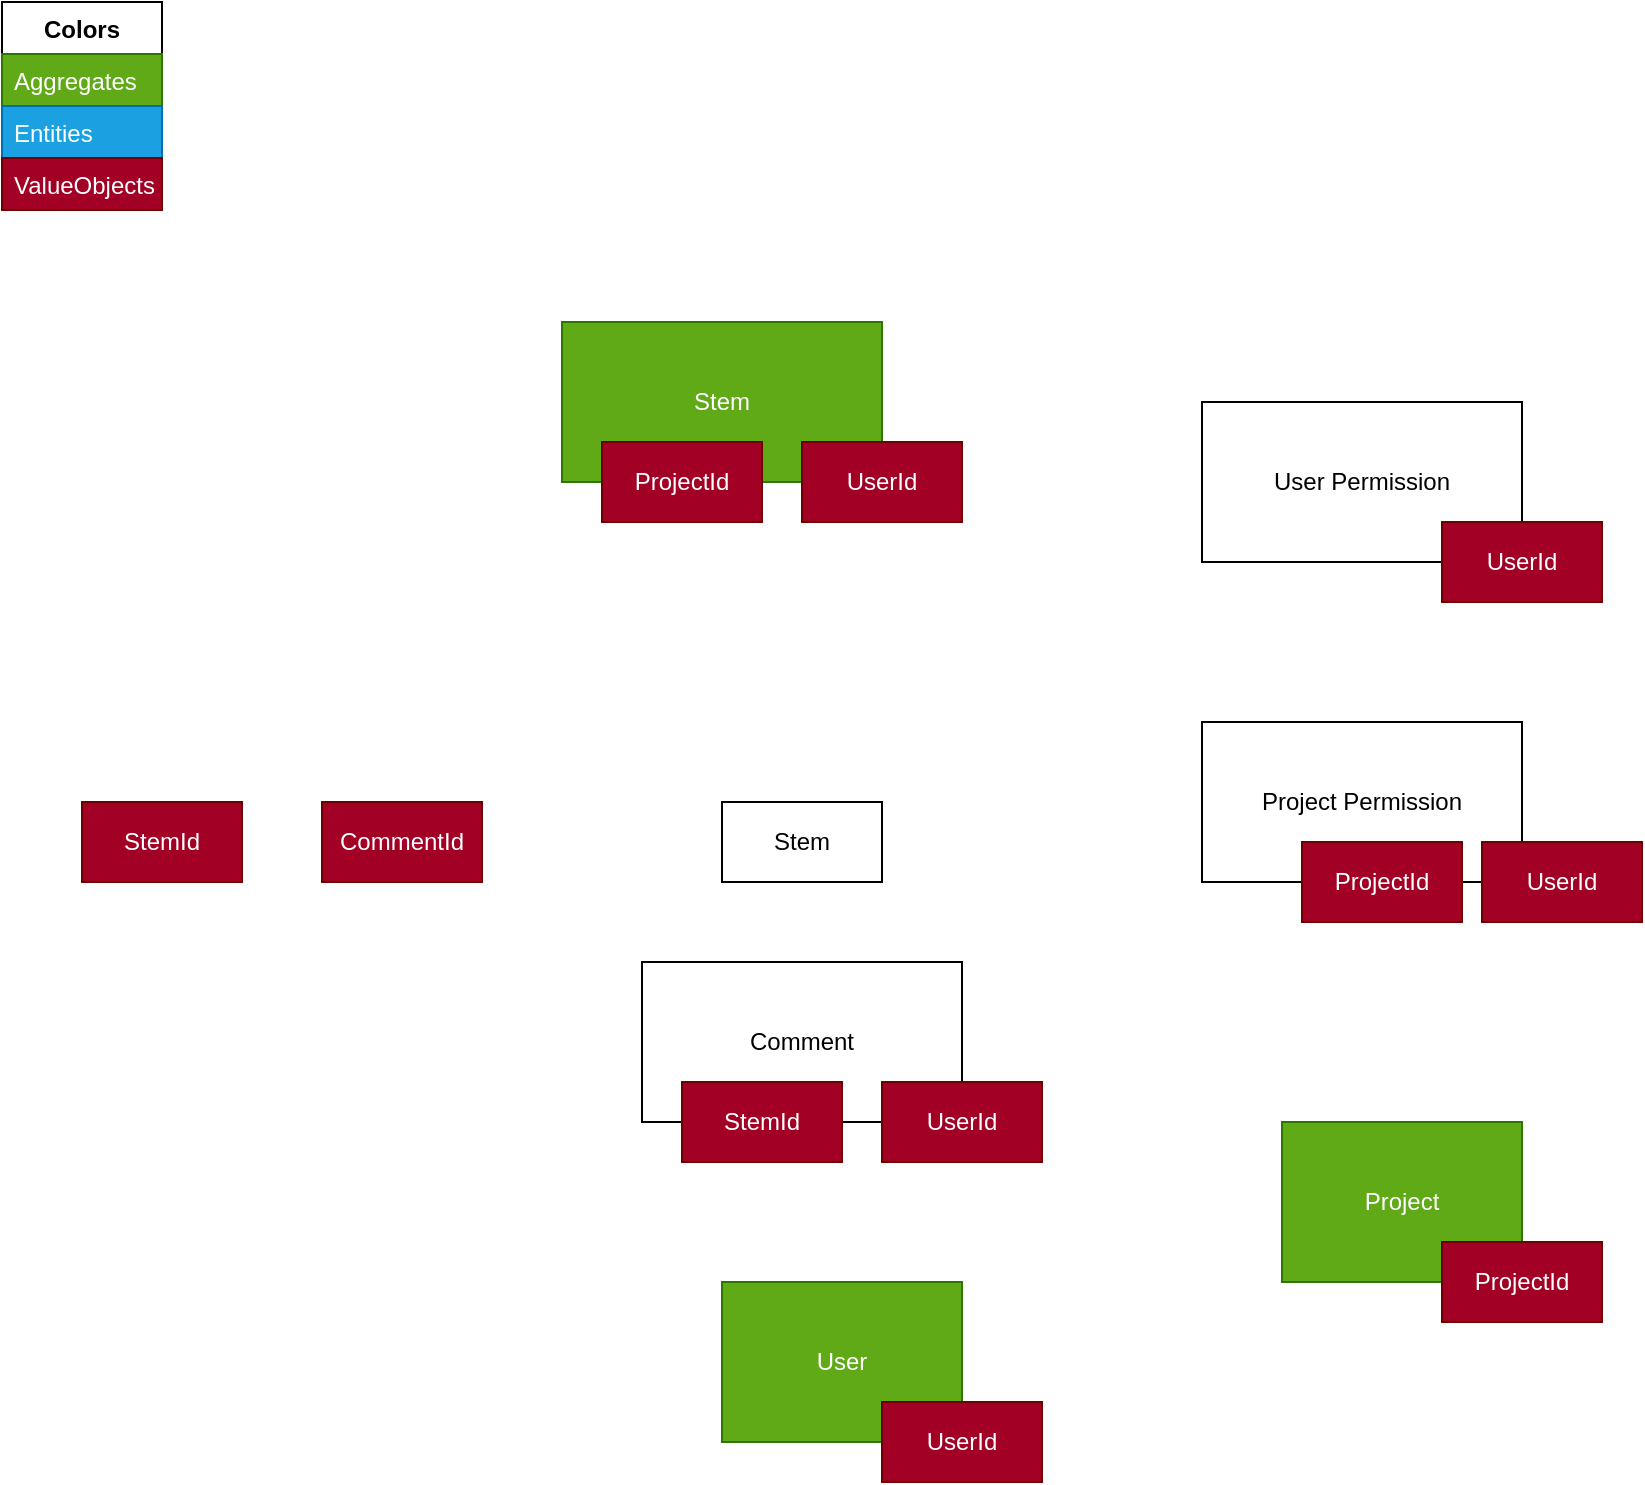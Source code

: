 <mxfile version="22.0.2" type="device">
  <diagram name="Models" id="WYT7OtJVdM4RkX-9vIDl">
    <mxGraphModel dx="1079" dy="437" grid="1" gridSize="10" guides="1" tooltips="1" connect="1" arrows="1" fold="1" page="1" pageScale="1" pageWidth="1654" pageHeight="1169" math="0" shadow="0">
      <root>
        <mxCell id="0" />
        <mxCell id="1" parent="0" />
        <mxCell id="ZUO0FYBiB_VbfUFg6vjV-2" value="Colors" style="swimlane;fontStyle=1;align=center;verticalAlign=top;childLayout=stackLayout;horizontal=1;startSize=26;horizontalStack=0;resizeParent=1;resizeParentMax=0;resizeLast=0;collapsible=1;marginBottom=0;whiteSpace=wrap;html=1;" vertex="1" parent="1">
          <mxGeometry x="80" y="40" width="80" height="104" as="geometry" />
        </mxCell>
        <mxCell id="ZUO0FYBiB_VbfUFg6vjV-3" value="Aggregates" style="text;strokeColor=#2D7600;fillColor=#60a917;align=left;verticalAlign=top;spacingLeft=4;spacingRight=4;overflow=hidden;rotatable=0;points=[[0,0.5],[1,0.5]];portConstraint=eastwest;whiteSpace=wrap;html=1;fontColor=#ffffff;" vertex="1" parent="ZUO0FYBiB_VbfUFg6vjV-2">
          <mxGeometry y="26" width="80" height="26" as="geometry" />
        </mxCell>
        <mxCell id="ZUO0FYBiB_VbfUFg6vjV-5" value="Entities" style="text;strokeColor=#006EAF;fillColor=#1ba1e2;align=left;verticalAlign=top;spacingLeft=4;spacingRight=4;overflow=hidden;rotatable=0;points=[[0,0.5],[1,0.5]];portConstraint=eastwest;whiteSpace=wrap;html=1;fontColor=#ffffff;" vertex="1" parent="ZUO0FYBiB_VbfUFg6vjV-2">
          <mxGeometry y="52" width="80" height="26" as="geometry" />
        </mxCell>
        <mxCell id="ZUO0FYBiB_VbfUFg6vjV-6" value="ValueObjects" style="text;strokeColor=#6F0000;fillColor=#a20025;align=left;verticalAlign=top;spacingLeft=4;spacingRight=4;overflow=hidden;rotatable=0;points=[[0,0.5],[1,0.5]];portConstraint=eastwest;whiteSpace=wrap;html=1;fontColor=#ffffff;" vertex="1" parent="ZUO0FYBiB_VbfUFg6vjV-2">
          <mxGeometry y="78" width="80" height="26" as="geometry" />
        </mxCell>
        <mxCell id="ZUO0FYBiB_VbfUFg6vjV-8" value="Project" style="rounded=0;whiteSpace=wrap;html=1;fillColor=#60a917;fontColor=#ffffff;strokeColor=#2D7600;" vertex="1" parent="1">
          <mxGeometry x="720" y="600" width="120" height="80" as="geometry" />
        </mxCell>
        <mxCell id="ZUO0FYBiB_VbfUFg6vjV-9" value="User" style="rounded=0;whiteSpace=wrap;html=1;fillColor=#60a917;fontColor=#ffffff;strokeColor=#2D7600;" vertex="1" parent="1">
          <mxGeometry x="440" y="680" width="120" height="80" as="geometry" />
        </mxCell>
        <mxCell id="ZUO0FYBiB_VbfUFg6vjV-11" value="Stem" style="rounded=0;whiteSpace=wrap;html=1;fillColor=#60a917;fontColor=#ffffff;strokeColor=#2D7600;" vertex="1" parent="1">
          <mxGeometry x="360" y="200" width="160" height="80" as="geometry" />
        </mxCell>
        <mxCell id="ZUO0FYBiB_VbfUFg6vjV-12" value="Comment" style="rounded=0;whiteSpace=wrap;html=1;" vertex="1" parent="1">
          <mxGeometry x="400" y="520" width="160" height="80" as="geometry" />
        </mxCell>
        <mxCell id="ZUO0FYBiB_VbfUFg6vjV-13" value="User Permission" style="rounded=0;whiteSpace=wrap;html=1;" vertex="1" parent="1">
          <mxGeometry x="680" y="240" width="160" height="80" as="geometry" />
        </mxCell>
        <mxCell id="ZUO0FYBiB_VbfUFg6vjV-14" value="Project Permission" style="rounded=0;whiteSpace=wrap;html=1;" vertex="1" parent="1">
          <mxGeometry x="680" y="400" width="160" height="80" as="geometry" />
        </mxCell>
        <mxCell id="ZUO0FYBiB_VbfUFg6vjV-15" value="Stem" style="rounded=0;whiteSpace=wrap;html=1;" vertex="1" parent="1">
          <mxGeometry x="440" y="440" width="80" height="40" as="geometry" />
        </mxCell>
        <mxCell id="ZUO0FYBiB_VbfUFg6vjV-16" value="UserId" style="rounded=0;whiteSpace=wrap;html=1;fillColor=#a20025;fontColor=#ffffff;strokeColor=#6F0000;" vertex="1" parent="1">
          <mxGeometry x="520" y="580" width="80" height="40" as="geometry" />
        </mxCell>
        <mxCell id="ZUO0FYBiB_VbfUFg6vjV-17" value="ProjectId" style="rounded=0;whiteSpace=wrap;html=1;fillColor=#a20025;fontColor=#ffffff;strokeColor=#6F0000;" vertex="1" parent="1">
          <mxGeometry x="800" y="660" width="80" height="40" as="geometry" />
        </mxCell>
        <mxCell id="ZUO0FYBiB_VbfUFg6vjV-18" value="StemId" style="rounded=0;whiteSpace=wrap;html=1;fillColor=#a20025;fontColor=#ffffff;strokeColor=#6F0000;" vertex="1" parent="1">
          <mxGeometry x="120" y="440" width="80" height="40" as="geometry" />
        </mxCell>
        <mxCell id="ZUO0FYBiB_VbfUFg6vjV-19" value="CommentId" style="rounded=0;whiteSpace=wrap;html=1;fillColor=#a20025;fontColor=#ffffff;strokeColor=#6F0000;" vertex="1" parent="1">
          <mxGeometry x="240" y="440" width="80" height="40" as="geometry" />
        </mxCell>
        <mxCell id="ZUO0FYBiB_VbfUFg6vjV-21" value="UserId" style="rounded=0;whiteSpace=wrap;html=1;fillColor=#a20025;fontColor=#ffffff;strokeColor=#6F0000;" vertex="1" parent="1">
          <mxGeometry x="520" y="740" width="80" height="40" as="geometry" />
        </mxCell>
        <mxCell id="ZUO0FYBiB_VbfUFg6vjV-22" value="StemId" style="rounded=0;whiteSpace=wrap;html=1;fillColor=#a20025;fontColor=#ffffff;strokeColor=#6F0000;" vertex="1" parent="1">
          <mxGeometry x="420" y="580" width="80" height="40" as="geometry" />
        </mxCell>
        <mxCell id="ZUO0FYBiB_VbfUFg6vjV-23" value="UserId" style="rounded=0;whiteSpace=wrap;html=1;fillColor=#a20025;fontColor=#ffffff;strokeColor=#6F0000;" vertex="1" parent="1">
          <mxGeometry x="480" y="260" width="80" height="40" as="geometry" />
        </mxCell>
        <mxCell id="ZUO0FYBiB_VbfUFg6vjV-24" value="ProjectId" style="rounded=0;whiteSpace=wrap;html=1;fillColor=#a20025;fontColor=#ffffff;strokeColor=#6F0000;" vertex="1" parent="1">
          <mxGeometry x="380" y="260" width="80" height="40" as="geometry" />
        </mxCell>
        <mxCell id="ZUO0FYBiB_VbfUFg6vjV-25" value="UserId" style="rounded=0;whiteSpace=wrap;html=1;fillColor=#a20025;fontColor=#ffffff;strokeColor=#6F0000;" vertex="1" parent="1">
          <mxGeometry x="820" y="460" width="80" height="40" as="geometry" />
        </mxCell>
        <mxCell id="ZUO0FYBiB_VbfUFg6vjV-26" value="ProjectId" style="rounded=0;whiteSpace=wrap;html=1;fillColor=#a20025;fontColor=#ffffff;strokeColor=#6F0000;" vertex="1" parent="1">
          <mxGeometry x="730" y="460" width="80" height="40" as="geometry" />
        </mxCell>
        <mxCell id="ZUO0FYBiB_VbfUFg6vjV-27" value="UserId" style="rounded=0;whiteSpace=wrap;html=1;fillColor=#a20025;fontColor=#ffffff;strokeColor=#6F0000;" vertex="1" parent="1">
          <mxGeometry x="800" y="300" width="80" height="40" as="geometry" />
        </mxCell>
      </root>
    </mxGraphModel>
  </diagram>
</mxfile>
